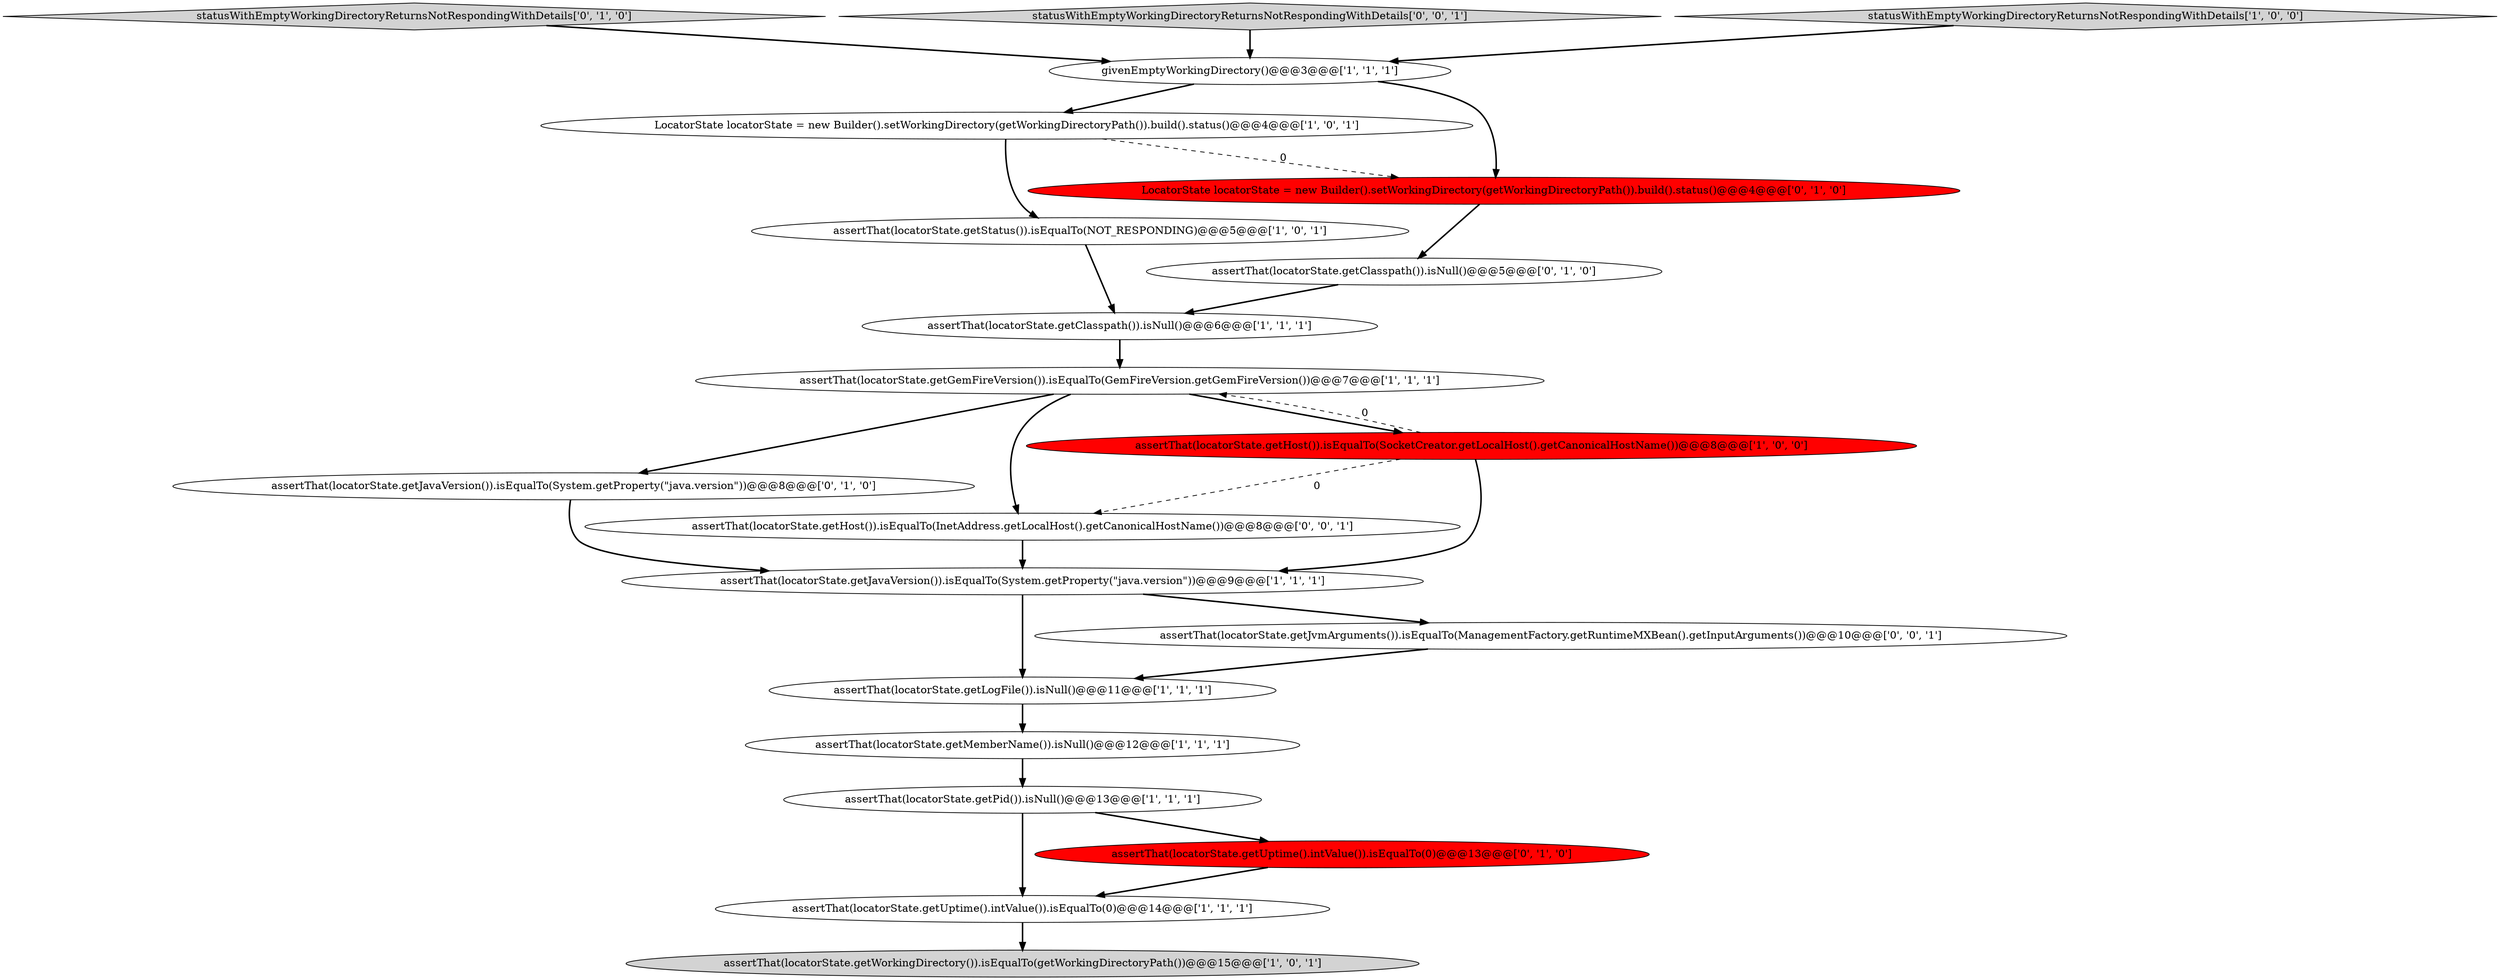digraph {
6 [style = filled, label = "assertThat(locatorState.getPid()).isNull()@@@13@@@['1', '1', '1']", fillcolor = white, shape = ellipse image = "AAA0AAABBB1BBB"];
8 [style = filled, label = "assertThat(locatorState.getJavaVersion()).isEqualTo(System.getProperty(\"java.version\"))@@@9@@@['1', '1', '1']", fillcolor = white, shape = ellipse image = "AAA0AAABBB1BBB"];
16 [style = filled, label = "statusWithEmptyWorkingDirectoryReturnsNotRespondingWithDetails['0', '1', '0']", fillcolor = lightgray, shape = diamond image = "AAA0AAABBB2BBB"];
2 [style = filled, label = "LocatorState locatorState = new Builder().setWorkingDirectory(getWorkingDirectoryPath()).build().status()@@@4@@@['1', '0', '1']", fillcolor = white, shape = ellipse image = "AAA0AAABBB1BBB"];
7 [style = filled, label = "givenEmptyWorkingDirectory()@@@3@@@['1', '1', '1']", fillcolor = white, shape = ellipse image = "AAA0AAABBB1BBB"];
10 [style = filled, label = "assertThat(locatorState.getUptime().intValue()).isEqualTo(0)@@@14@@@['1', '1', '1']", fillcolor = white, shape = ellipse image = "AAA0AAABBB1BBB"];
19 [style = filled, label = "statusWithEmptyWorkingDirectoryReturnsNotRespondingWithDetails['0', '0', '1']", fillcolor = lightgray, shape = diamond image = "AAA0AAABBB3BBB"];
1 [style = filled, label = "assertThat(locatorState.getWorkingDirectory()).isEqualTo(getWorkingDirectoryPath())@@@15@@@['1', '0', '1']", fillcolor = lightgray, shape = ellipse image = "AAA0AAABBB1BBB"];
15 [style = filled, label = "assertThat(locatorState.getJavaVersion()).isEqualTo(System.getProperty(\"java.version\"))@@@8@@@['0', '1', '0']", fillcolor = white, shape = ellipse image = "AAA0AAABBB2BBB"];
3 [style = filled, label = "assertThat(locatorState.getLogFile()).isNull()@@@11@@@['1', '1', '1']", fillcolor = white, shape = ellipse image = "AAA0AAABBB1BBB"];
17 [style = filled, label = "LocatorState locatorState = new Builder().setWorkingDirectory(getWorkingDirectoryPath()).build().status()@@@4@@@['0', '1', '0']", fillcolor = red, shape = ellipse image = "AAA1AAABBB2BBB"];
20 [style = filled, label = "assertThat(locatorState.getHost()).isEqualTo(InetAddress.getLocalHost().getCanonicalHostName())@@@8@@@['0', '0', '1']", fillcolor = white, shape = ellipse image = "AAA0AAABBB3BBB"];
12 [style = filled, label = "assertThat(locatorState.getStatus()).isEqualTo(NOT_RESPONDING)@@@5@@@['1', '0', '1']", fillcolor = white, shape = ellipse image = "AAA0AAABBB1BBB"];
18 [style = filled, label = "assertThat(locatorState.getJvmArguments()).isEqualTo(ManagementFactory.getRuntimeMXBean().getInputArguments())@@@10@@@['0', '0', '1']", fillcolor = white, shape = ellipse image = "AAA0AAABBB3BBB"];
14 [style = filled, label = "assertThat(locatorState.getUptime().intValue()).isEqualTo(0)@@@13@@@['0', '1', '0']", fillcolor = red, shape = ellipse image = "AAA1AAABBB2BBB"];
5 [style = filled, label = "statusWithEmptyWorkingDirectoryReturnsNotRespondingWithDetails['1', '0', '0']", fillcolor = lightgray, shape = diamond image = "AAA0AAABBB1BBB"];
0 [style = filled, label = "assertThat(locatorState.getMemberName()).isNull()@@@12@@@['1', '1', '1']", fillcolor = white, shape = ellipse image = "AAA0AAABBB1BBB"];
13 [style = filled, label = "assertThat(locatorState.getClasspath()).isNull()@@@5@@@['0', '1', '0']", fillcolor = white, shape = ellipse image = "AAA0AAABBB2BBB"];
4 [style = filled, label = "assertThat(locatorState.getGemFireVersion()).isEqualTo(GemFireVersion.getGemFireVersion())@@@7@@@['1', '1', '1']", fillcolor = white, shape = ellipse image = "AAA0AAABBB1BBB"];
11 [style = filled, label = "assertThat(locatorState.getHost()).isEqualTo(SocketCreator.getLocalHost().getCanonicalHostName())@@@8@@@['1', '0', '0']", fillcolor = red, shape = ellipse image = "AAA1AAABBB1BBB"];
9 [style = filled, label = "assertThat(locatorState.getClasspath()).isNull()@@@6@@@['1', '1', '1']", fillcolor = white, shape = ellipse image = "AAA0AAABBB1BBB"];
18->3 [style = bold, label=""];
7->17 [style = bold, label=""];
11->20 [style = dashed, label="0"];
0->6 [style = bold, label=""];
8->18 [style = bold, label=""];
9->4 [style = bold, label=""];
4->15 [style = bold, label=""];
8->3 [style = bold, label=""];
16->7 [style = bold, label=""];
14->10 [style = bold, label=""];
12->9 [style = bold, label=""];
2->17 [style = dashed, label="0"];
3->0 [style = bold, label=""];
2->12 [style = bold, label=""];
6->14 [style = bold, label=""];
20->8 [style = bold, label=""];
7->2 [style = bold, label=""];
6->10 [style = bold, label=""];
4->20 [style = bold, label=""];
11->8 [style = bold, label=""];
5->7 [style = bold, label=""];
17->13 [style = bold, label=""];
13->9 [style = bold, label=""];
4->11 [style = bold, label=""];
10->1 [style = bold, label=""];
11->4 [style = dashed, label="0"];
19->7 [style = bold, label=""];
15->8 [style = bold, label=""];
}
